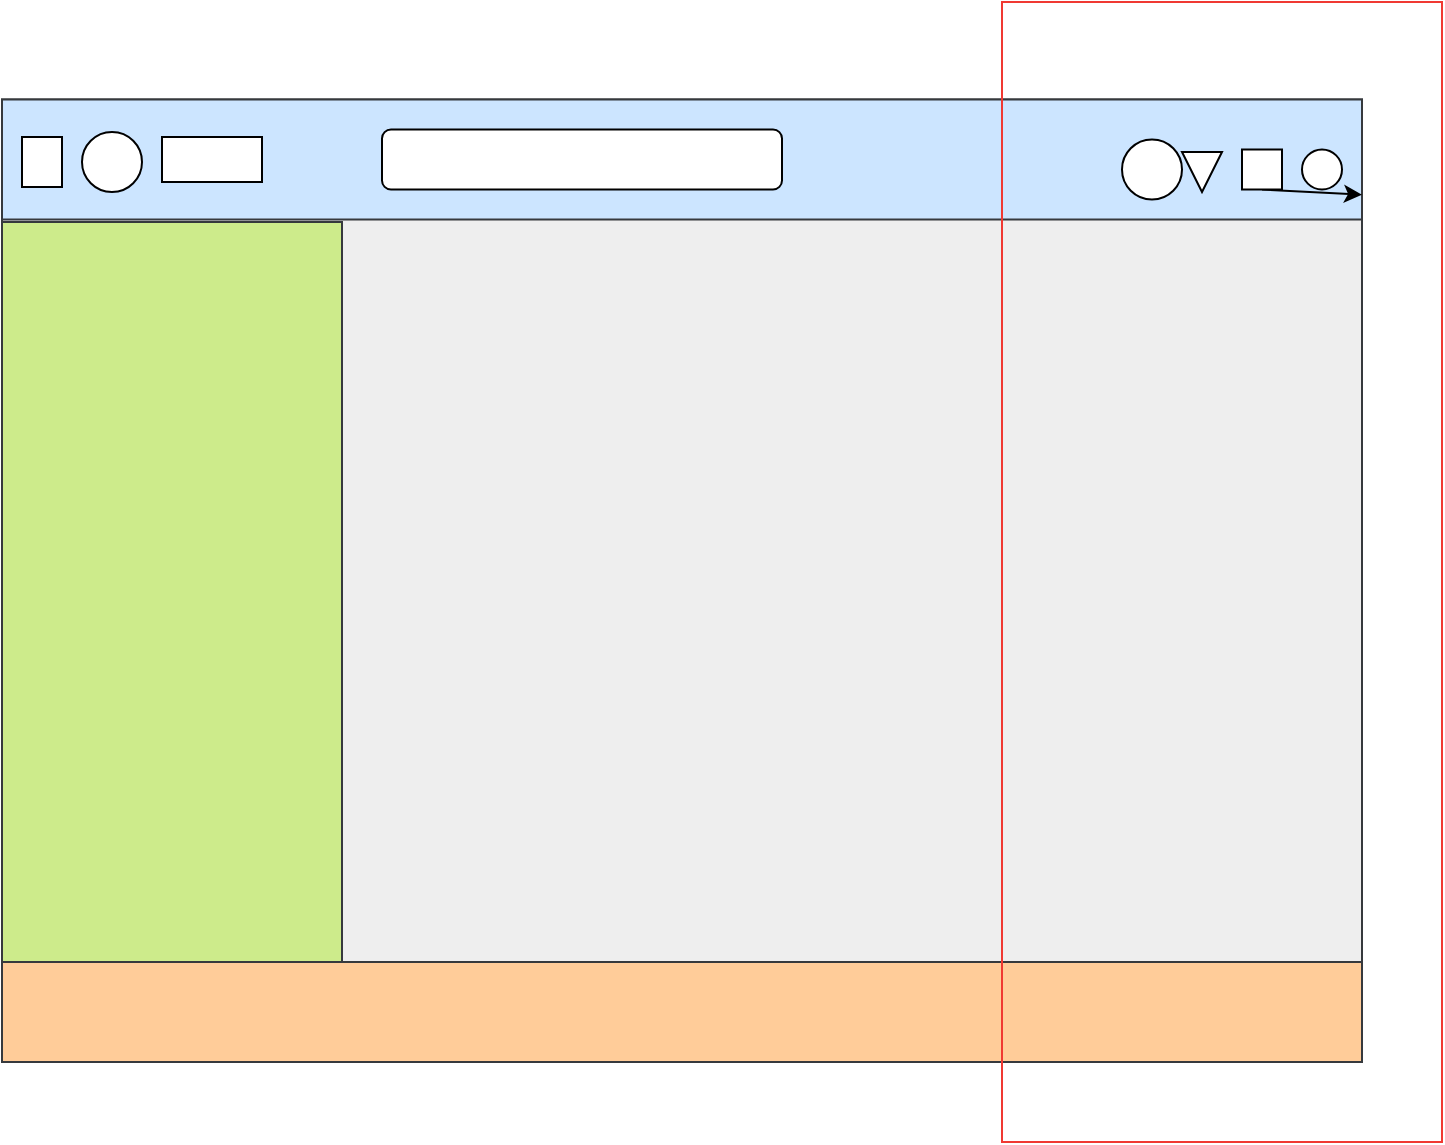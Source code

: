 <mxfile>
    <diagram id="q_yFegOZcsh7K4g0r8qe" name="home">
        <mxGraphModel dx="1034" dy="857" grid="1" gridSize="10" guides="1" tooltips="1" connect="1" arrows="1" fold="1" page="0" pageScale="1" pageWidth="827" pageHeight="1169" math="0" shadow="0">
            <root>
                <mxCell id="0"/>
                <mxCell id="1" parent="0"/>
                <mxCell id="2" value="" style="rounded=0;whiteSpace=wrap;html=1;fillColor=#eeeeee;strokeColor=#36393d;" parent="1" vertex="1">
                    <mxGeometry x="-200" y="-71.25" width="680" height="480" as="geometry"/>
                </mxCell>
                <mxCell id="4" value="" style="rounded=0;whiteSpace=wrap;html=1;fillColor=#cce5ff;strokeColor=#36393d;" parent="1" vertex="1">
                    <mxGeometry x="-200" y="-71.25" width="680" height="60" as="geometry"/>
                </mxCell>
                <mxCell id="5" value="" style="rounded=0;whiteSpace=wrap;html=1;" parent="1" vertex="1">
                    <mxGeometry x="-190" y="-52.5" width="20" height="25" as="geometry"/>
                </mxCell>
                <mxCell id="7" value="" style="ellipse;whiteSpace=wrap;html=1;aspect=fixed;" parent="1" vertex="1">
                    <mxGeometry x="-160" y="-55" width="30" height="30" as="geometry"/>
                </mxCell>
                <mxCell id="8" value="" style="rounded=0;whiteSpace=wrap;html=1;" parent="1" vertex="1">
                    <mxGeometry x="-120" y="-52.5" width="50" height="22.5" as="geometry"/>
                </mxCell>
                <mxCell id="12" value="" style="rounded=1;whiteSpace=wrap;html=1;" parent="1" vertex="1">
                    <mxGeometry x="-10" y="-56.25" width="200" height="30" as="geometry"/>
                </mxCell>
                <mxCell id="13" value="" style="ellipse;whiteSpace=wrap;html=1;aspect=fixed;" parent="1" vertex="1">
                    <mxGeometry x="360" y="-51.25" width="30" height="30" as="geometry"/>
                </mxCell>
                <mxCell id="18" style="edgeStyle=none;html=1;exitX=0.5;exitY=1;exitDx=0;exitDy=0;startArrow=none;" parent="1" source="16" target="4" edge="1">
                    <mxGeometry relative="1" as="geometry"/>
                </mxCell>
                <mxCell id="14" value="" style="triangle;whiteSpace=wrap;html=1;rotation=90;" parent="1" vertex="1">
                    <mxGeometry x="390" y="-45" width="20" height="20" as="geometry"/>
                </mxCell>
                <mxCell id="17" value="" style="ellipse;whiteSpace=wrap;html=1;aspect=fixed;" parent="1" vertex="1">
                    <mxGeometry x="450" y="-46.25" width="20" height="20" as="geometry"/>
                </mxCell>
                <mxCell id="16" value="" style="whiteSpace=wrap;html=1;aspect=fixed;" parent="1" vertex="1">
                    <mxGeometry x="420" y="-46.25" width="20" height="20" as="geometry"/>
                </mxCell>
                <mxCell id="23" value="" style="rounded=0;whiteSpace=wrap;html=1;fillColor=#cdeb8b;strokeColor=#36393d;" parent="1" vertex="1">
                    <mxGeometry x="-200" y="-10" width="170" height="370" as="geometry"/>
                </mxCell>
                <mxCell id="24" value="" style="rounded=0;whiteSpace=wrap;html=1;fillColor=#ffcc99;strokeColor=#36393d;" parent="1" vertex="1">
                    <mxGeometry x="-200" y="360" width="680" height="50" as="geometry"/>
                </mxCell>
                <mxCell id="25" value="" style="rounded=0;whiteSpace=wrap;html=1;fillColor=none;strokeColor=#F03932;" parent="1" vertex="1">
                    <mxGeometry x="300" y="-120" width="220" height="570" as="geometry"/>
                </mxCell>
            </root>
        </mxGraphModel>
    </diagram>
    <diagram id="JWMxosUgVtIRMPOVdazy" name="index-play">
        <mxGraphModel dx="634" dy="457" grid="1" gridSize="10" guides="1" tooltips="1" connect="1" arrows="1" fold="1" page="0" pageScale="1" pageWidth="827" pageHeight="1169" math="0" shadow="0">
            <root>
                <mxCell id="fG3WgblF7zkIuyc2Xjc7-0"/>
                <mxCell id="fG3WgblF7zkIuyc2Xjc7-1" parent="fG3WgblF7zkIuyc2Xjc7-0"/>
                <mxCell id="fG3WgblF7zkIuyc2Xjc7-2" value="" style="rounded=0;whiteSpace=wrap;html=1;" parent="fG3WgblF7zkIuyc2Xjc7-1" vertex="1">
                    <mxGeometry x="80" y="80" width="720" height="560" as="geometry"/>
                </mxCell>
                <mxCell id="fG3WgblF7zkIuyc2Xjc7-3" value="" style="rounded=0;whiteSpace=wrap;html=1;fillColor=#647687;fontColor=#ffffff;strokeColor=#314354;" parent="fG3WgblF7zkIuyc2Xjc7-1" vertex="1">
                    <mxGeometry x="80" y="80" width="720" height="560" as="geometry"/>
                </mxCell>
                <mxCell id="fG3WgblF7zkIuyc2Xjc7-4" value="" style="rounded=0;whiteSpace=wrap;html=1;" parent="fG3WgblF7zkIuyc2Xjc7-1" vertex="1">
                    <mxGeometry x="90" y="90" width="20" height="20" as="geometry"/>
                </mxCell>
                <mxCell id="fG3WgblF7zkIuyc2Xjc7-5" value="" style="rounded=0;whiteSpace=wrap;html=1;" parent="fG3WgblF7zkIuyc2Xjc7-1" vertex="1">
                    <mxGeometry x="200" y="90" width="100" height="20" as="geometry"/>
                </mxCell>
                <mxCell id="fG3WgblF7zkIuyc2Xjc7-6" value="" style="rounded=0;whiteSpace=wrap;html=1;" parent="fG3WgblF7zkIuyc2Xjc7-1" vertex="1">
                    <mxGeometry x="360" y="90" width="250" height="20" as="geometry"/>
                </mxCell>
                <mxCell id="fG3WgblF7zkIuyc2Xjc7-7" value="" style="rounded=0;whiteSpace=wrap;html=1;" parent="fG3WgblF7zkIuyc2Xjc7-1" vertex="1">
                    <mxGeometry x="440" y="140" width="330" height="380" as="geometry"/>
                </mxCell>
                <mxCell id="fG3WgblF7zkIuyc2Xjc7-8" value="" style="ellipse;whiteSpace=wrap;html=1;aspect=fixed;direction=south;" parent="fG3WgblF7zkIuyc2Xjc7-1" vertex="1">
                    <mxGeometry x="120" y="180" width="250" height="250" as="geometry"/>
                </mxCell>
                <mxCell id="fG3WgblF7zkIuyc2Xjc7-11" value="" style="ellipse;whiteSpace=wrap;html=1;strokeWidth=0;" parent="fG3WgblF7zkIuyc2Xjc7-1" vertex="1">
                    <mxGeometry x="260" y="540" width="340" height="80" as="geometry"/>
                </mxCell>
                <mxCell id="fG3WgblF7zkIuyc2Xjc7-12" value="" style="rounded=0;whiteSpace=wrap;html=1;strokeWidth=0;" parent="fG3WgblF7zkIuyc2Xjc7-1" vertex="1">
                    <mxGeometry x="110" y="570" width="650" height="60" as="geometry"/>
                </mxCell>
            </root>
        </mxGraphModel>
    </diagram>
</mxfile>